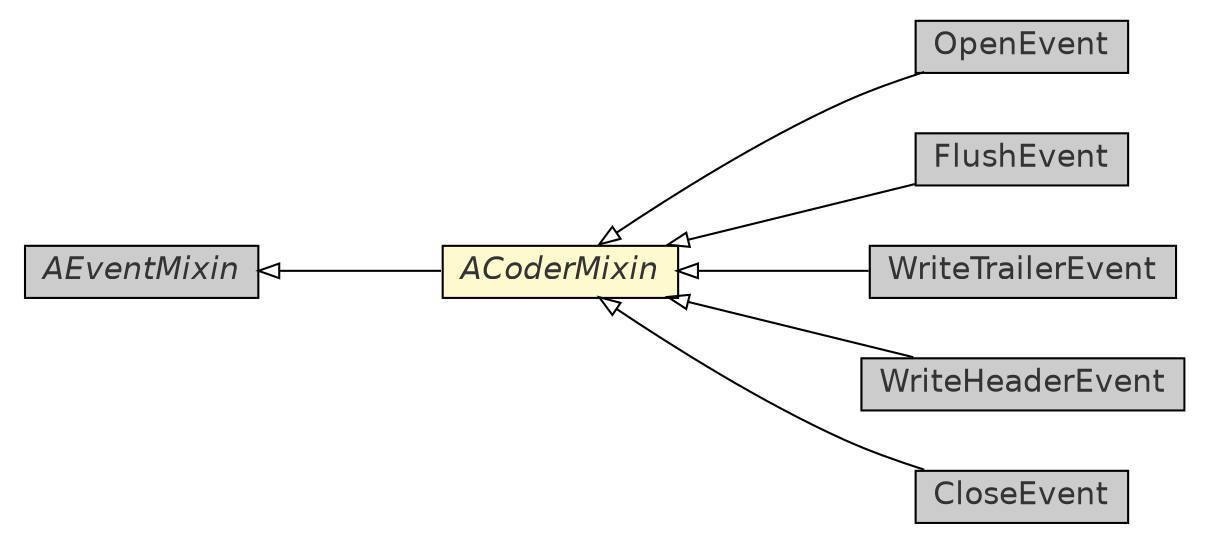 #!/usr/local/bin/dot
#
# Class diagram 
# Generated by UmlGraph version 4.8 (http://www.spinellis.gr/sw/umlgraph)
#

digraph G {
	edge [fontname="Helvetica",fontsize=10,labelfontname="Helvetica",labelfontsize=10];
	node [fontname="Helvetica",fontsize=10,shape=plaintext];
	rankdir=LR;
	ranksep=1;
	// com.xuggle.mediatool.event.ACoderMixin
	c18644 [label=<<table border="0" cellborder="1" cellspacing="0" cellpadding="2" port="p" bgcolor="lemonChiffon" href="./ACoderMixin.html">
		<tr><td><table border="0" cellspacing="0" cellpadding="1">
			<tr><td><font face="Helvetica-Oblique"> ACoderMixin </font></td></tr>
		</table></td></tr>
		</table>>, fontname="Helvetica", fontcolor="grey20", fontsize=15.0];
	// com.xuggle.mediatool.event.OpenEvent
	c18645 [label=<<table border="0" cellborder="1" cellspacing="0" cellpadding="2" port="p" bgcolor="grey80" href="./OpenEvent.html">
		<tr><td><table border="0" cellspacing="0" cellpadding="1">
			<tr><td> OpenEvent </td></tr>
		</table></td></tr>
		</table>>, fontname="Helvetica", fontcolor="grey20", fontsize=15.0];
	// com.xuggle.mediatool.event.FlushEvent
	c18647 [label=<<table border="0" cellborder="1" cellspacing="0" cellpadding="2" port="p" bgcolor="grey80" href="./FlushEvent.html">
		<tr><td><table border="0" cellspacing="0" cellpadding="1">
			<tr><td> FlushEvent </td></tr>
		</table></td></tr>
		</table>>, fontname="Helvetica", fontcolor="grey20", fontsize=15.0];
	// com.xuggle.mediatool.event.WriteTrailerEvent
	c18660 [label=<<table border="0" cellborder="1" cellspacing="0" cellpadding="2" port="p" bgcolor="grey80" href="./WriteTrailerEvent.html">
		<tr><td><table border="0" cellspacing="0" cellpadding="1">
			<tr><td> WriteTrailerEvent </td></tr>
		</table></td></tr>
		</table>>, fontname="Helvetica", fontcolor="grey20", fontsize=15.0];
	// com.xuggle.mediatool.event.AEventMixin
	c18663 [label=<<table border="0" cellborder="1" cellspacing="0" cellpadding="2" port="p" bgcolor="grey80" href="./AEventMixin.html">
		<tr><td><table border="0" cellspacing="0" cellpadding="1">
			<tr><td><font face="Helvetica-Oblique"> AEventMixin </font></td></tr>
		</table></td></tr>
		</table>>, fontname="Helvetica", fontcolor="grey20", fontsize=15.0];
	// com.xuggle.mediatool.event.WriteHeaderEvent
	c18668 [label=<<table border="0" cellborder="1" cellspacing="0" cellpadding="2" port="p" bgcolor="grey80" href="./WriteHeaderEvent.html">
		<tr><td><table border="0" cellspacing="0" cellpadding="1">
			<tr><td> WriteHeaderEvent </td></tr>
		</table></td></tr>
		</table>>, fontname="Helvetica", fontcolor="grey20", fontsize=15.0];
	// com.xuggle.mediatool.event.CloseEvent
	c18671 [label=<<table border="0" cellborder="1" cellspacing="0" cellpadding="2" port="p" bgcolor="grey80" href="./CloseEvent.html">
		<tr><td><table border="0" cellspacing="0" cellpadding="1">
			<tr><td> CloseEvent </td></tr>
		</table></td></tr>
		</table>>, fontname="Helvetica", fontcolor="grey20", fontsize=15.0];
	//com.xuggle.mediatool.event.ACoderMixin extends com.xuggle.mediatool.event.AEventMixin
	c18663:p -> c18644:p [dir=back,arrowtail=empty];
	//com.xuggle.mediatool.event.OpenEvent extends com.xuggle.mediatool.event.ACoderMixin
	c18644:p -> c18645:p [dir=back,arrowtail=empty];
	//com.xuggle.mediatool.event.FlushEvent extends com.xuggle.mediatool.event.ACoderMixin
	c18644:p -> c18647:p [dir=back,arrowtail=empty];
	//com.xuggle.mediatool.event.WriteTrailerEvent extends com.xuggle.mediatool.event.ACoderMixin
	c18644:p -> c18660:p [dir=back,arrowtail=empty];
	//com.xuggle.mediatool.event.WriteHeaderEvent extends com.xuggle.mediatool.event.ACoderMixin
	c18644:p -> c18668:p [dir=back,arrowtail=empty];
	//com.xuggle.mediatool.event.CloseEvent extends com.xuggle.mediatool.event.ACoderMixin
	c18644:p -> c18671:p [dir=back,arrowtail=empty];
}

